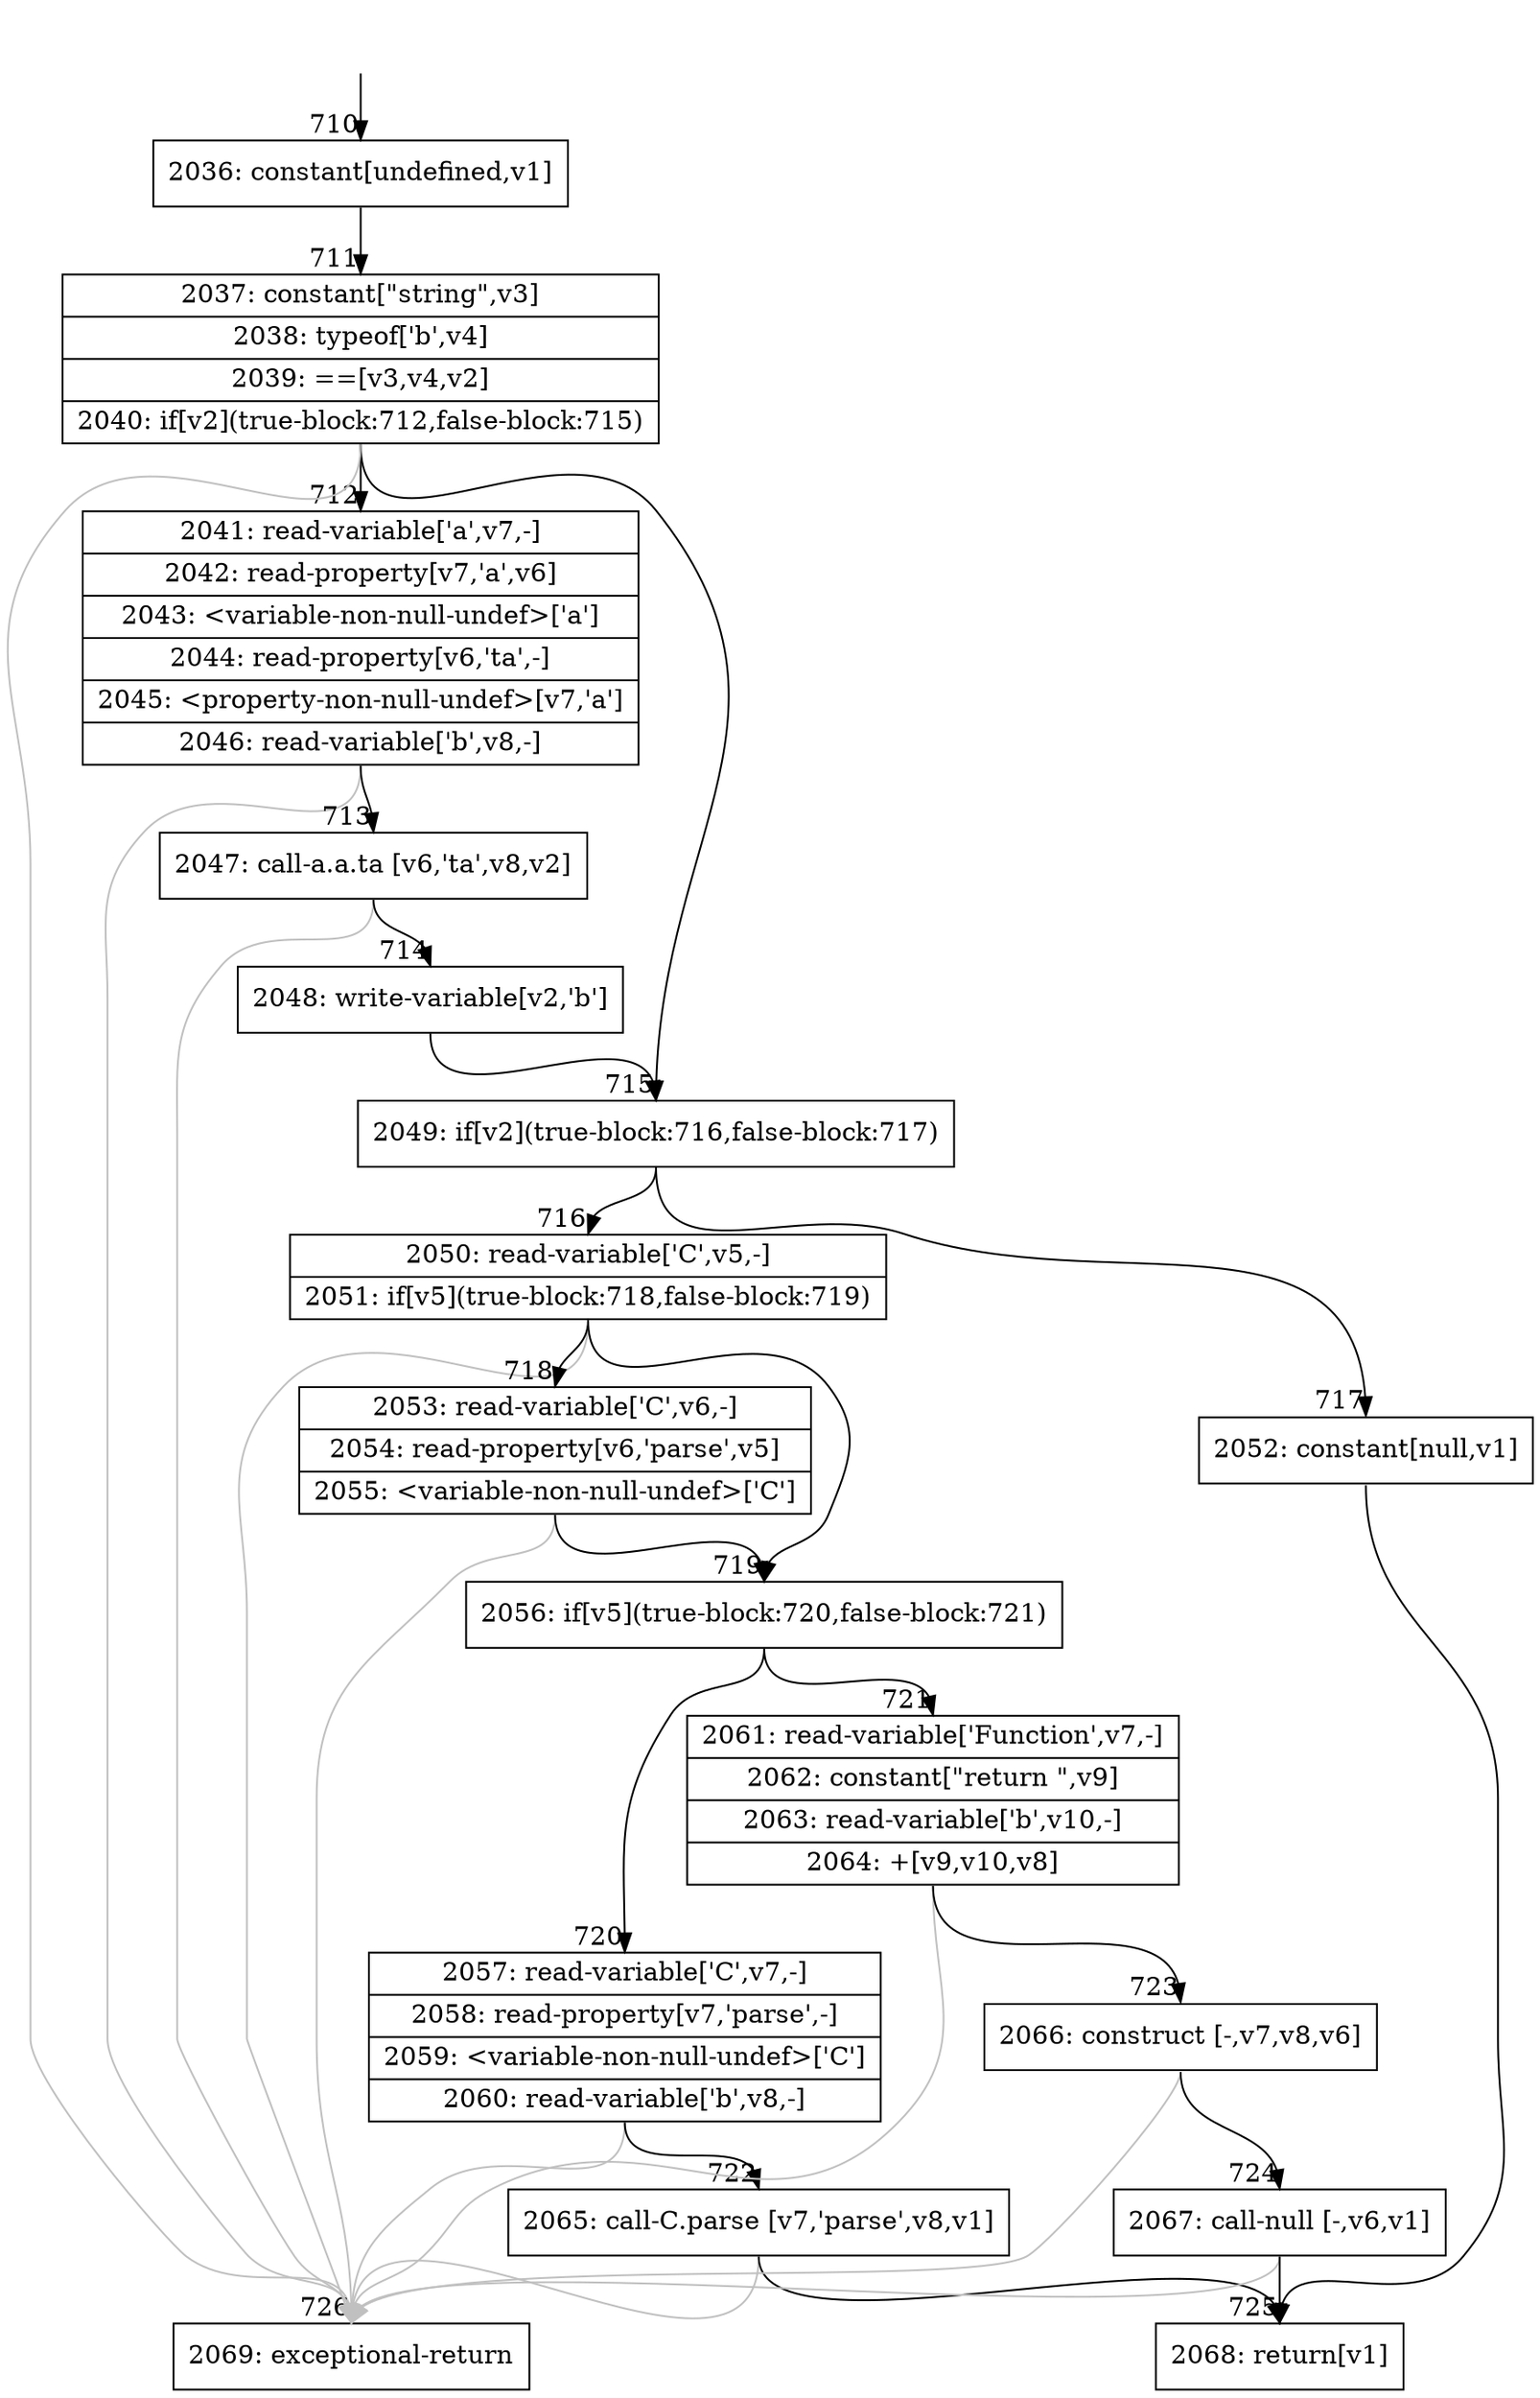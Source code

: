 digraph {
rankdir="TD"
BB_entry63[shape=none,label=""];
BB_entry63 -> BB710 [tailport=s, headport=n, headlabel="    710"]
BB710 [shape=record label="{2036: constant[undefined,v1]}" ] 
BB710 -> BB711 [tailport=s, headport=n, headlabel="      711"]
BB711 [shape=record label="{2037: constant[\"string\",v3]|2038: typeof['b',v4]|2039: ==[v3,v4,v2]|2040: if[v2](true-block:712,false-block:715)}" ] 
BB711 -> BB715 [tailport=s, headport=n, headlabel="      715"]
BB711 -> BB712 [tailport=s, headport=n, headlabel="      712"]
BB711 -> BB726 [tailport=s, headport=n, color=gray, headlabel="      726"]
BB712 [shape=record label="{2041: read-variable['a',v7,-]|2042: read-property[v7,'a',v6]|2043: \<variable-non-null-undef\>['a']|2044: read-property[v6,'ta',-]|2045: \<property-non-null-undef\>[v7,'a']|2046: read-variable['b',v8,-]}" ] 
BB712 -> BB713 [tailport=s, headport=n, headlabel="      713"]
BB712 -> BB726 [tailport=s, headport=n, color=gray]
BB713 [shape=record label="{2047: call-a.a.ta [v6,'ta',v8,v2]}" ] 
BB713 -> BB714 [tailport=s, headport=n, headlabel="      714"]
BB713 -> BB726 [tailport=s, headport=n, color=gray]
BB714 [shape=record label="{2048: write-variable[v2,'b']}" ] 
BB714 -> BB715 [tailport=s, headport=n]
BB715 [shape=record label="{2049: if[v2](true-block:716,false-block:717)}" ] 
BB715 -> BB716 [tailport=s, headport=n, headlabel="      716"]
BB715 -> BB717 [tailport=s, headport=n, headlabel="      717"]
BB716 [shape=record label="{2050: read-variable['C',v5,-]|2051: if[v5](true-block:718,false-block:719)}" ] 
BB716 -> BB719 [tailport=s, headport=n, headlabel="      719"]
BB716 -> BB718 [tailport=s, headport=n, headlabel="      718"]
BB716 -> BB726 [tailport=s, headport=n, color=gray]
BB717 [shape=record label="{2052: constant[null,v1]}" ] 
BB717 -> BB725 [tailport=s, headport=n, headlabel="      725"]
BB718 [shape=record label="{2053: read-variable['C',v6,-]|2054: read-property[v6,'parse',v5]|2055: \<variable-non-null-undef\>['C']}" ] 
BB718 -> BB719 [tailport=s, headport=n]
BB718 -> BB726 [tailport=s, headport=n, color=gray]
BB719 [shape=record label="{2056: if[v5](true-block:720,false-block:721)}" ] 
BB719 -> BB720 [tailport=s, headport=n, headlabel="      720"]
BB719 -> BB721 [tailport=s, headport=n, headlabel="      721"]
BB720 [shape=record label="{2057: read-variable['C',v7,-]|2058: read-property[v7,'parse',-]|2059: \<variable-non-null-undef\>['C']|2060: read-variable['b',v8,-]}" ] 
BB720 -> BB722 [tailport=s, headport=n, headlabel="      722"]
BB720 -> BB726 [tailport=s, headport=n, color=gray]
BB721 [shape=record label="{2061: read-variable['Function',v7,-]|2062: constant[\"return \",v9]|2063: read-variable['b',v10,-]|2064: +[v9,v10,v8]}" ] 
BB721 -> BB723 [tailport=s, headport=n, headlabel="      723"]
BB721 -> BB726 [tailport=s, headport=n, color=gray]
BB722 [shape=record label="{2065: call-C.parse [v7,'parse',v8,v1]}" ] 
BB722 -> BB725 [tailport=s, headport=n]
BB722 -> BB726 [tailport=s, headport=n, color=gray]
BB723 [shape=record label="{2066: construct [-,v7,v8,v6]}" ] 
BB723 -> BB724 [tailport=s, headport=n, headlabel="      724"]
BB723 -> BB726 [tailport=s, headport=n, color=gray]
BB724 [shape=record label="{2067: call-null [-,v6,v1]}" ] 
BB724 -> BB725 [tailport=s, headport=n]
BB724 -> BB726 [tailport=s, headport=n, color=gray]
BB725 [shape=record label="{2068: return[v1]}" ] 
BB726 [shape=record label="{2069: exceptional-return}" ] 
}
